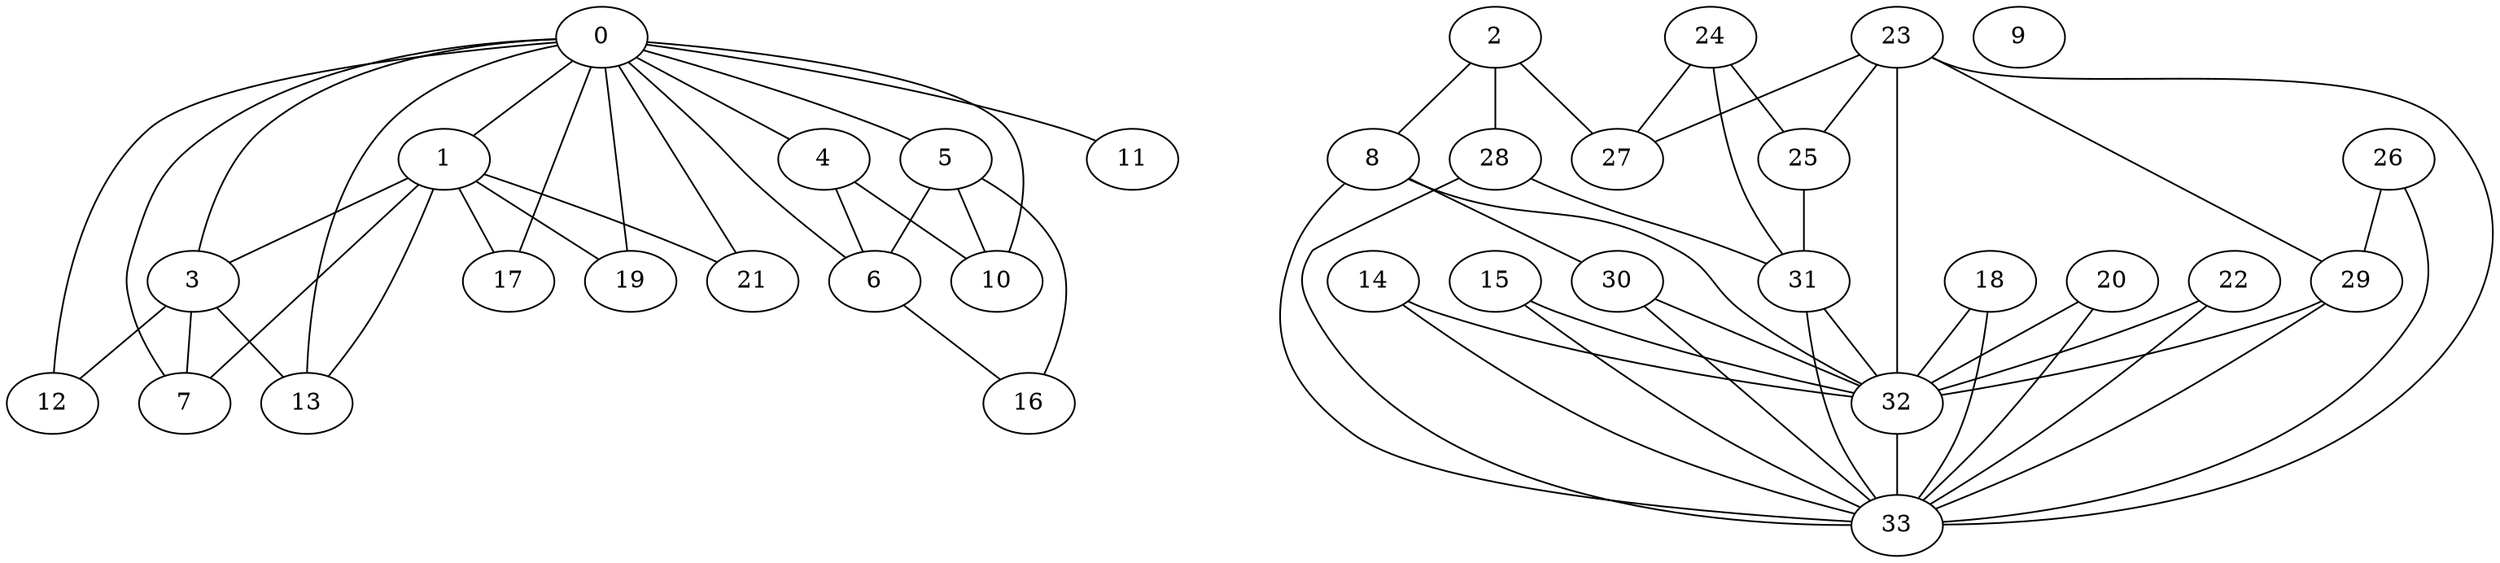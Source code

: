 strict graph "Zachary's Karate Club" {
0 [club="Mr. Hi"];
1 [club="Mr. Hi"];
2 [club="Mr. Hi"];
3 [club="Mr. Hi"];
4 [club="Mr. Hi"];
5 [club="Mr. Hi"];
6 [club="Mr. Hi"];
7 [club="Mr. Hi"];
8 [club="Mr. Hi"];
9 [club=Officer];
10 [club="Mr. Hi"];
11 [club="Mr. Hi"];
12 [club="Mr. Hi"];
13 [club="Mr. Hi"];
14 [club=Officer];
15 [club=Officer];
16 [club="Mr. Hi"];
17 [club="Mr. Hi"];
18 [club=Officer];
19 [club="Mr. Hi"];
20 [club=Officer];
21 [club="Mr. Hi"];
22 [club=Officer];
23 [club=Officer];
24 [club=Officer];
25 [club=Officer];
26 [club=Officer];
27 [club=Officer];
28 [club=Officer];
29 [club=Officer];
30 [club=Officer];
31 [club=Officer];
32 [club=Officer];
33 [club=Officer];
0 -- 1;
0 -- 3;
0 -- 4;
0 -- 5;
0 -- 6;
0 -- 7;
0 -- 10;
0 -- 11;
0 -- 12;
0 -- 13;
0 -- 17;
0 -- 19;
0 -- 21;
1 -- 17;
1 -- 3;
1 -- 21;
1 -- 19;
1 -- 7;
1 -- 13;
2 -- 8;
2 -- 27;
2 -- 28;
3 -- 7;
3 -- 12;
3 -- 13;
4 -- 10;
4 -- 6;
5 -- 16;
5 -- 10;
5 -- 6;
6 -- 16;
8 -- 32;
8 -- 30;
8 -- 33;
14 -- 32;
14 -- 33;
15 -- 32;
15 -- 33;
18 -- 32;
18 -- 33;
20 -- 32;
20 -- 33;
22 -- 32;
22 -- 33;
23 -- 32;
23 -- 25;
23 -- 27;
23 -- 29;
23 -- 33;
24 -- 25;
24 -- 27;
24 -- 31;
25 -- 31;
26 -- 33;
26 -- 29;
28 -- 33;
28 -- 31;
29 -- 32;
29 -- 33;
30 -- 33;
30 -- 32;
31 -- 32;
31 -- 33;
32 -- 33;
}
